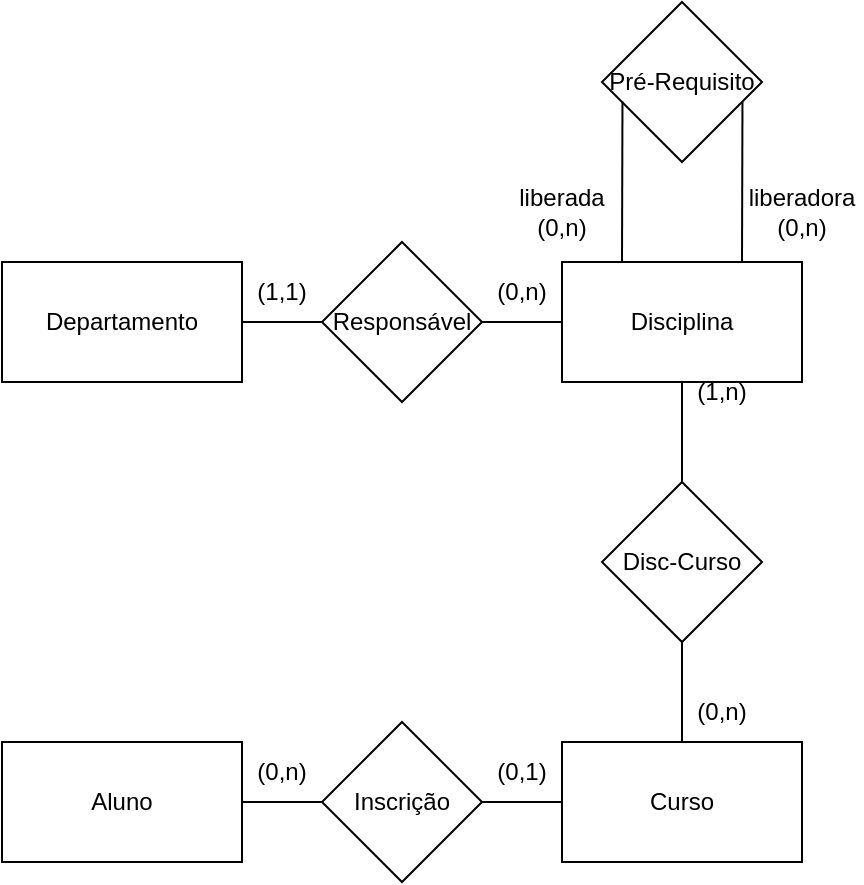 <mxfile version="17.4.6" type="github">
  <diagram id="YBZF6Wr6ASY7q6DnI7ZQ" name="Page-1">
    <mxGraphModel dx="652" dy="530" grid="1" gridSize="10" guides="1" tooltips="1" connect="1" arrows="1" fold="1" page="1" pageScale="1" pageWidth="827" pageHeight="1169" math="0" shadow="0">
      <root>
        <mxCell id="0" />
        <mxCell id="1" parent="0" />
        <mxCell id="JHP68Sz15UktyJG6pLSV-1" value="Departamento" style="rounded=0;whiteSpace=wrap;html=1;" vertex="1" parent="1">
          <mxGeometry x="40" y="170" width="120" height="60" as="geometry" />
        </mxCell>
        <mxCell id="JHP68Sz15UktyJG6pLSV-2" value="Responsável" style="rhombus;whiteSpace=wrap;html=1;" vertex="1" parent="1">
          <mxGeometry x="200" y="160" width="80" height="80" as="geometry" />
        </mxCell>
        <mxCell id="JHP68Sz15UktyJG6pLSV-13" value="" style="edgeStyle=orthogonalEdgeStyle;rounded=0;orthogonalLoop=1;jettySize=auto;html=1;endArrow=none;endFill=0;" edge="1" parent="1" source="JHP68Sz15UktyJG6pLSV-3" target="JHP68Sz15UktyJG6pLSV-12">
          <mxGeometry relative="1" as="geometry" />
        </mxCell>
        <mxCell id="JHP68Sz15UktyJG6pLSV-3" value="Disciplina" style="rounded=0;whiteSpace=wrap;html=1;" vertex="1" parent="1">
          <mxGeometry x="320" y="170" width="120" height="60" as="geometry" />
        </mxCell>
        <mxCell id="JHP68Sz15UktyJG6pLSV-5" value="" style="endArrow=none;html=1;rounded=0;" edge="1" parent="1" source="JHP68Sz15UktyJG6pLSV-1" target="JHP68Sz15UktyJG6pLSV-2">
          <mxGeometry width="50" height="50" relative="1" as="geometry">
            <mxPoint x="150" y="210" as="sourcePoint" />
            <mxPoint x="200" y="160" as="targetPoint" />
          </mxGeometry>
        </mxCell>
        <mxCell id="JHP68Sz15UktyJG6pLSV-7" value="" style="endArrow=none;html=1;rounded=0;" edge="1" parent="1" source="JHP68Sz15UktyJG6pLSV-2" target="JHP68Sz15UktyJG6pLSV-3">
          <mxGeometry width="50" height="50" relative="1" as="geometry">
            <mxPoint x="260" y="300" as="sourcePoint" />
            <mxPoint x="310" y="250" as="targetPoint" />
          </mxGeometry>
        </mxCell>
        <mxCell id="JHP68Sz15UktyJG6pLSV-15" value="" style="edgeStyle=orthogonalEdgeStyle;rounded=0;orthogonalLoop=1;jettySize=auto;html=1;endArrow=none;endFill=0;" edge="1" parent="1" source="JHP68Sz15UktyJG6pLSV-12" target="JHP68Sz15UktyJG6pLSV-14">
          <mxGeometry relative="1" as="geometry" />
        </mxCell>
        <mxCell id="JHP68Sz15UktyJG6pLSV-12" value="Disc-Curso" style="rhombus;whiteSpace=wrap;html=1;rounded=0;" vertex="1" parent="1">
          <mxGeometry x="340" y="280" width="80" height="80" as="geometry" />
        </mxCell>
        <mxCell id="JHP68Sz15UktyJG6pLSV-14" value="Curso" style="whiteSpace=wrap;html=1;rounded=0;" vertex="1" parent="1">
          <mxGeometry x="320" y="410" width="120" height="60" as="geometry" />
        </mxCell>
        <mxCell id="JHP68Sz15UktyJG6pLSV-16" value="Inscrição" style="rhombus;whiteSpace=wrap;html=1;" vertex="1" parent="1">
          <mxGeometry x="200" y="400" width="80" height="80" as="geometry" />
        </mxCell>
        <mxCell id="JHP68Sz15UktyJG6pLSV-17" value="Aluno" style="rounded=0;whiteSpace=wrap;html=1;" vertex="1" parent="1">
          <mxGeometry x="40" y="410" width="120" height="60" as="geometry" />
        </mxCell>
        <mxCell id="JHP68Sz15UktyJG6pLSV-18" value="" style="endArrow=none;html=1;rounded=0;" edge="1" parent="1" source="JHP68Sz15UktyJG6pLSV-16" target="JHP68Sz15UktyJG6pLSV-17">
          <mxGeometry width="50" height="50" relative="1" as="geometry">
            <mxPoint x="70" y="540" as="sourcePoint" />
            <mxPoint x="120" y="490" as="targetPoint" />
          </mxGeometry>
        </mxCell>
        <mxCell id="JHP68Sz15UktyJG6pLSV-19" value="" style="endArrow=none;html=1;rounded=0;" edge="1" parent="1" source="JHP68Sz15UktyJG6pLSV-16" target="JHP68Sz15UktyJG6pLSV-14">
          <mxGeometry width="50" height="50" relative="1" as="geometry">
            <mxPoint x="210" y="450" as="sourcePoint" />
            <mxPoint x="170" y="450" as="targetPoint" />
          </mxGeometry>
        </mxCell>
        <mxCell id="JHP68Sz15UktyJG6pLSV-20" value="(1,n)" style="text;html=1;strokeColor=none;fillColor=none;align=center;verticalAlign=middle;whiteSpace=wrap;rounded=0;" vertex="1" parent="1">
          <mxGeometry x="370" y="220" width="60" height="30" as="geometry" />
        </mxCell>
        <mxCell id="JHP68Sz15UktyJG6pLSV-21" value="(0,1)" style="text;html=1;strokeColor=none;fillColor=none;align=center;verticalAlign=middle;whiteSpace=wrap;rounded=0;" vertex="1" parent="1">
          <mxGeometry x="270" y="410" width="60" height="30" as="geometry" />
        </mxCell>
        <mxCell id="JHP68Sz15UktyJG6pLSV-22" value="(0,n)" style="text;html=1;strokeColor=none;fillColor=none;align=center;verticalAlign=middle;whiteSpace=wrap;rounded=0;" vertex="1" parent="1">
          <mxGeometry x="150" y="410" width="60" height="30" as="geometry" />
        </mxCell>
        <mxCell id="JHP68Sz15UktyJG6pLSV-23" value="(0,n)" style="text;html=1;strokeColor=none;fillColor=none;align=center;verticalAlign=middle;whiteSpace=wrap;rounded=0;" vertex="1" parent="1">
          <mxGeometry x="370" y="380" width="60" height="30" as="geometry" />
        </mxCell>
        <mxCell id="JHP68Sz15UktyJG6pLSV-24" value="(0,n)" style="text;html=1;strokeColor=none;fillColor=none;align=center;verticalAlign=middle;whiteSpace=wrap;rounded=0;" vertex="1" parent="1">
          <mxGeometry x="270" y="170" width="60" height="30" as="geometry" />
        </mxCell>
        <mxCell id="JHP68Sz15UktyJG6pLSV-25" value="(1,1)" style="text;html=1;strokeColor=none;fillColor=none;align=center;verticalAlign=middle;whiteSpace=wrap;rounded=0;" vertex="1" parent="1">
          <mxGeometry x="150" y="170" width="60" height="30" as="geometry" />
        </mxCell>
        <mxCell id="JHP68Sz15UktyJG6pLSV-27" value="Pré-Requisito" style="rhombus;whiteSpace=wrap;html=1;" vertex="1" parent="1">
          <mxGeometry x="340" y="40" width="80" height="80" as="geometry" />
        </mxCell>
        <mxCell id="JHP68Sz15UktyJG6pLSV-28" value="" style="endArrow=none;html=1;rounded=0;exitX=0.75;exitY=0;exitDx=0;exitDy=0;entryX=0.878;entryY=0.622;entryDx=0;entryDy=0;entryPerimeter=0;" edge="1" parent="1" source="JHP68Sz15UktyJG6pLSV-3" target="JHP68Sz15UktyJG6pLSV-27">
          <mxGeometry width="50" height="50" relative="1" as="geometry">
            <mxPoint x="470" y="150" as="sourcePoint" />
            <mxPoint x="520" y="100" as="targetPoint" />
          </mxGeometry>
        </mxCell>
        <mxCell id="JHP68Sz15UktyJG6pLSV-29" value="" style="endArrow=none;html=1;rounded=0;exitX=0.75;exitY=0;exitDx=0;exitDy=0;entryX=0.878;entryY=0.622;entryDx=0;entryDy=0;entryPerimeter=0;" edge="1" parent="1">
          <mxGeometry width="50" height="50" relative="1" as="geometry">
            <mxPoint x="350" y="170" as="sourcePoint" />
            <mxPoint x="350.24" y="89.76" as="targetPoint" />
          </mxGeometry>
        </mxCell>
        <mxCell id="JHP68Sz15UktyJG6pLSV-30" value="&lt;div&gt;liberada&lt;/div&gt;&lt;div&gt;(0,n)&lt;/div&gt;" style="text;html=1;strokeColor=none;fillColor=none;align=center;verticalAlign=middle;whiteSpace=wrap;rounded=0;" vertex="1" parent="1">
          <mxGeometry x="290" y="130" width="60" height="30" as="geometry" />
        </mxCell>
        <mxCell id="JHP68Sz15UktyJG6pLSV-31" value="&lt;div&gt;liberadora&lt;/div&gt;&lt;div&gt;(0,n)&lt;/div&gt;" style="text;html=1;strokeColor=none;fillColor=none;align=center;verticalAlign=middle;whiteSpace=wrap;rounded=0;" vertex="1" parent="1">
          <mxGeometry x="410" y="130" width="60" height="30" as="geometry" />
        </mxCell>
      </root>
    </mxGraphModel>
  </diagram>
</mxfile>
